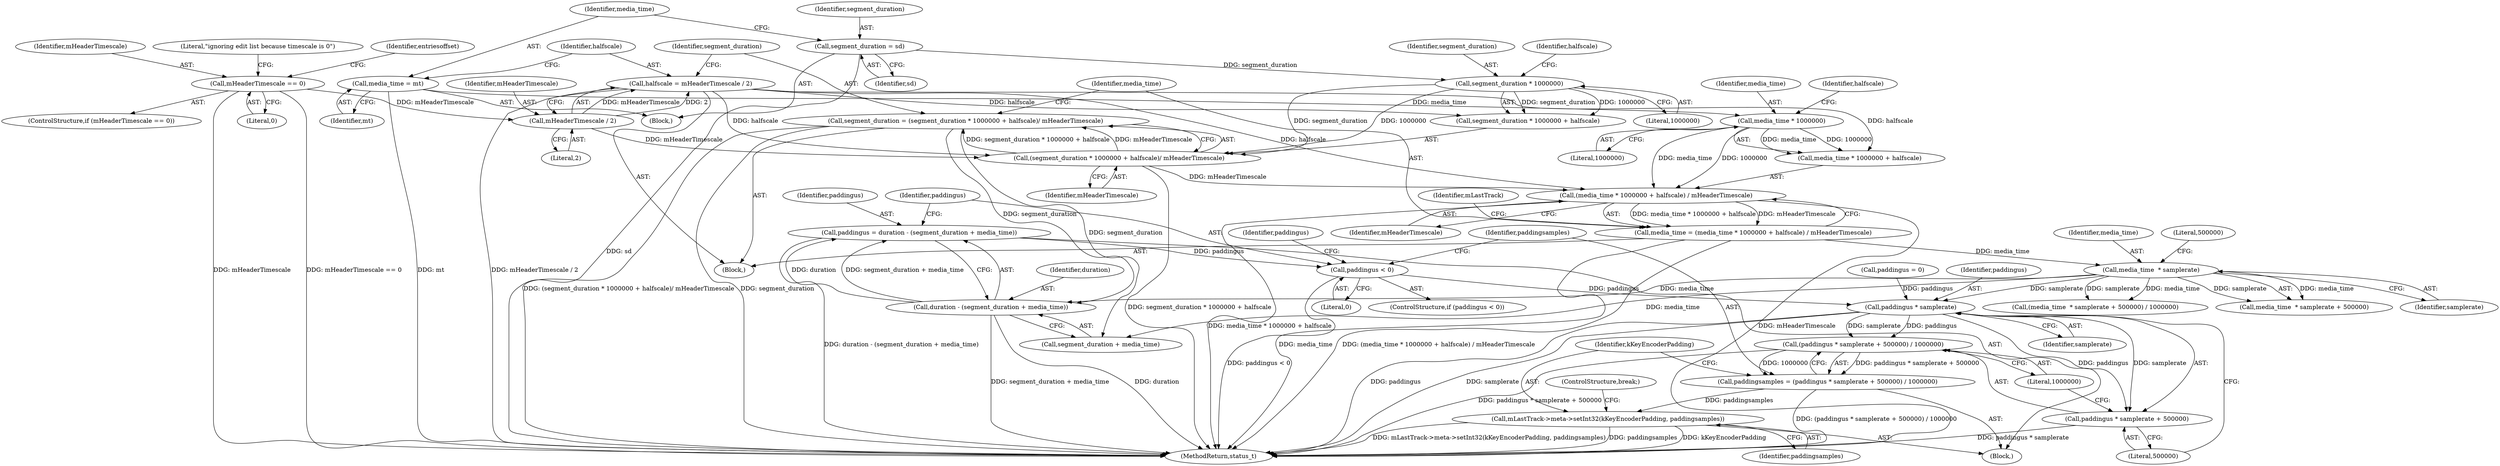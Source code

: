 digraph "0_Android_2674a7218eaa3c87f2ee26d26da5b9170e10f859@integer" {
"1000768" [label="(Call,paddingus = duration - (segment_duration + media_time))"];
"1000770" [label="(Call,duration - (segment_duration + media_time))"];
"1000717" [label="(Call,segment_duration = (segment_duration * 1000000 + halfscale)/ mHeaderTimescale)"];
"1000719" [label="(Call,(segment_duration * 1000000 + halfscale)/ mHeaderTimescale)"];
"1000721" [label="(Call,segment_duration * 1000000)"];
"1000701" [label="(Call,segment_duration = sd)"];
"1000712" [label="(Call,halfscale = mHeaderTimescale / 2)"];
"1000714" [label="(Call,mHeaderTimescale / 2)"];
"1000634" [label="(Call,mHeaderTimescale == 0)"];
"1000759" [label="(Call,media_time  * samplerate)"];
"1000726" [label="(Call,media_time = (media_time * 1000000 + halfscale) / mHeaderTimescale)"];
"1000728" [label="(Call,(media_time * 1000000 + halfscale) / mHeaderTimescale)"];
"1000730" [label="(Call,media_time * 1000000)"];
"1000704" [label="(Call,media_time = mt)"];
"1000776" [label="(Call,paddingus < 0)"];
"1000788" [label="(Call,paddingus * samplerate)"];
"1000786" [label="(Call,(paddingus * samplerate + 500000) / 1000000)"];
"1000784" [label="(Call,paddingsamples = (paddingus * samplerate + 500000) / 1000000)"];
"1000793" [label="(Call,mLastTrack->meta->setInt32(kKeyEncoderPadding, paddingsamples))"];
"1000787" [label="(Call,paddingus * samplerate + 500000)"];
"1000772" [label="(Call,segment_duration + media_time)"];
"1000791" [label="(Literal,500000)"];
"1000714" [label="(Call,mHeaderTimescale / 2)"];
"1000734" [label="(Identifier,mHeaderTimescale)"];
"1000721" [label="(Call,segment_duration * 1000000)"];
"1000758" [label="(Call,media_time  * samplerate + 500000)"];
"1000717" [label="(Call,segment_duration = (segment_duration * 1000000 + halfscale)/ mHeaderTimescale)"];
"1000796" [label="(ControlStructure,break;)"];
"1000784" [label="(Call,paddingsamples = (paddingus * samplerate + 500000) / 1000000)"];
"1000771" [label="(Identifier,duration)"];
"1000633" [label="(ControlStructure,if (mHeaderTimescale == 0))"];
"1002927" [label="(MethodReturn,status_t)"];
"1000739" [label="(Identifier,mLastTrack)"];
"1000718" [label="(Identifier,segment_duration)"];
"1000730" [label="(Call,media_time * 1000000)"];
"1000781" [label="(Identifier,paddingus)"];
"1000727" [label="(Identifier,media_time)"];
"1000760" [label="(Identifier,media_time)"];
"1000761" [label="(Identifier,samplerate)"];
"1000769" [label="(Identifier,paddingus)"];
"1000775" [label="(ControlStructure,if (paddingus < 0))"];
"1000701" [label="(Call,segment_duration = sd)"];
"1000729" [label="(Call,media_time * 1000000 + halfscale)"];
"1000733" [label="(Identifier,halfscale)"];
"1000719" [label="(Call,(segment_duration * 1000000 + halfscale)/ mHeaderTimescale)"];
"1000712" [label="(Call,halfscale = mHeaderTimescale / 2)"];
"1000636" [label="(Literal,0)"];
"1000716" [label="(Literal,2)"];
"1000787" [label="(Call,paddingus * samplerate + 500000)"];
"1000722" [label="(Identifier,segment_duration)"];
"1000789" [label="(Identifier,paddingus)"];
"1000777" [label="(Identifier,paddingus)"];
"1000792" [label="(Literal,1000000)"];
"1000726" [label="(Call,media_time = (media_time * 1000000 + halfscale) / mHeaderTimescale)"];
"1000795" [label="(Identifier,paddingsamples)"];
"1000724" [label="(Identifier,halfscale)"];
"1000776" [label="(Call,paddingus < 0)"];
"1000732" [label="(Literal,1000000)"];
"1000635" [label="(Identifier,mHeaderTimescale)"];
"1000706" [label="(Identifier,mt)"];
"1000753" [label="(Block,)"];
"1000725" [label="(Identifier,mHeaderTimescale)"];
"1000790" [label="(Identifier,samplerate)"];
"1000780" [label="(Call,paddingus = 0)"];
"1000679" [label="(Block,)"];
"1000713" [label="(Identifier,halfscale)"];
"1000723" [label="(Literal,1000000)"];
"1000634" [label="(Call,mHeaderTimescale == 0)"];
"1000762" [label="(Literal,500000)"];
"1000757" [label="(Call,(media_time  * samplerate + 500000) / 1000000)"];
"1000702" [label="(Identifier,segment_duration)"];
"1000788" [label="(Call,paddingus * samplerate)"];
"1000786" [label="(Call,(paddingus * samplerate + 500000) / 1000000)"];
"1000704" [label="(Call,media_time = mt)"];
"1000715" [label="(Identifier,mHeaderTimescale)"];
"1000639" [label="(Literal,\"ignoring edit list because timescale is 0\")"];
"1000768" [label="(Call,paddingus = duration - (segment_duration + media_time))"];
"1000778" [label="(Literal,0)"];
"1000705" [label="(Identifier,media_time)"];
"1000644" [label="(Identifier,entriesoffset)"];
"1000793" [label="(Call,mLastTrack->meta->setInt32(kKeyEncoderPadding, paddingsamples))"];
"1000731" [label="(Identifier,media_time)"];
"1000703" [label="(Identifier,sd)"];
"1000728" [label="(Call,(media_time * 1000000 + halfscale) / mHeaderTimescale)"];
"1000770" [label="(Call,duration - (segment_duration + media_time))"];
"1000759" [label="(Call,media_time  * samplerate)"];
"1000641" [label="(Block,)"];
"1000785" [label="(Identifier,paddingsamples)"];
"1000720" [label="(Call,segment_duration * 1000000 + halfscale)"];
"1000794" [label="(Identifier,kKeyEncoderPadding)"];
"1000768" -> "1000753"  [label="AST: "];
"1000768" -> "1000770"  [label="CFG: "];
"1000769" -> "1000768"  [label="AST: "];
"1000770" -> "1000768"  [label="AST: "];
"1000777" -> "1000768"  [label="CFG: "];
"1000768" -> "1002927"  [label="DDG: duration - (segment_duration + media_time)"];
"1000770" -> "1000768"  [label="DDG: duration"];
"1000770" -> "1000768"  [label="DDG: segment_duration + media_time"];
"1000768" -> "1000776"  [label="DDG: paddingus"];
"1000770" -> "1000772"  [label="CFG: "];
"1000771" -> "1000770"  [label="AST: "];
"1000772" -> "1000770"  [label="AST: "];
"1000770" -> "1002927"  [label="DDG: segment_duration + media_time"];
"1000770" -> "1002927"  [label="DDG: duration"];
"1000717" -> "1000770"  [label="DDG: segment_duration"];
"1000759" -> "1000770"  [label="DDG: media_time"];
"1000717" -> "1000641"  [label="AST: "];
"1000717" -> "1000719"  [label="CFG: "];
"1000718" -> "1000717"  [label="AST: "];
"1000719" -> "1000717"  [label="AST: "];
"1000727" -> "1000717"  [label="CFG: "];
"1000717" -> "1002927"  [label="DDG: (segment_duration * 1000000 + halfscale)/ mHeaderTimescale"];
"1000717" -> "1002927"  [label="DDG: segment_duration"];
"1000719" -> "1000717"  [label="DDG: segment_duration * 1000000 + halfscale"];
"1000719" -> "1000717"  [label="DDG: mHeaderTimescale"];
"1000717" -> "1000772"  [label="DDG: segment_duration"];
"1000719" -> "1000725"  [label="CFG: "];
"1000720" -> "1000719"  [label="AST: "];
"1000725" -> "1000719"  [label="AST: "];
"1000719" -> "1002927"  [label="DDG: segment_duration * 1000000 + halfscale"];
"1000721" -> "1000719"  [label="DDG: segment_duration"];
"1000721" -> "1000719"  [label="DDG: 1000000"];
"1000712" -> "1000719"  [label="DDG: halfscale"];
"1000714" -> "1000719"  [label="DDG: mHeaderTimescale"];
"1000719" -> "1000728"  [label="DDG: mHeaderTimescale"];
"1000721" -> "1000720"  [label="AST: "];
"1000721" -> "1000723"  [label="CFG: "];
"1000722" -> "1000721"  [label="AST: "];
"1000723" -> "1000721"  [label="AST: "];
"1000724" -> "1000721"  [label="CFG: "];
"1000721" -> "1000720"  [label="DDG: segment_duration"];
"1000721" -> "1000720"  [label="DDG: 1000000"];
"1000701" -> "1000721"  [label="DDG: segment_duration"];
"1000701" -> "1000679"  [label="AST: "];
"1000701" -> "1000703"  [label="CFG: "];
"1000702" -> "1000701"  [label="AST: "];
"1000703" -> "1000701"  [label="AST: "];
"1000705" -> "1000701"  [label="CFG: "];
"1000701" -> "1002927"  [label="DDG: sd"];
"1000712" -> "1000641"  [label="AST: "];
"1000712" -> "1000714"  [label="CFG: "];
"1000713" -> "1000712"  [label="AST: "];
"1000714" -> "1000712"  [label="AST: "];
"1000718" -> "1000712"  [label="CFG: "];
"1000712" -> "1002927"  [label="DDG: mHeaderTimescale / 2"];
"1000714" -> "1000712"  [label="DDG: mHeaderTimescale"];
"1000714" -> "1000712"  [label="DDG: 2"];
"1000712" -> "1000720"  [label="DDG: halfscale"];
"1000712" -> "1000728"  [label="DDG: halfscale"];
"1000712" -> "1000729"  [label="DDG: halfscale"];
"1000714" -> "1000716"  [label="CFG: "];
"1000715" -> "1000714"  [label="AST: "];
"1000716" -> "1000714"  [label="AST: "];
"1000634" -> "1000714"  [label="DDG: mHeaderTimescale"];
"1000634" -> "1000633"  [label="AST: "];
"1000634" -> "1000636"  [label="CFG: "];
"1000635" -> "1000634"  [label="AST: "];
"1000636" -> "1000634"  [label="AST: "];
"1000639" -> "1000634"  [label="CFG: "];
"1000644" -> "1000634"  [label="CFG: "];
"1000634" -> "1002927"  [label="DDG: mHeaderTimescale"];
"1000634" -> "1002927"  [label="DDG: mHeaderTimescale == 0"];
"1000759" -> "1000758"  [label="AST: "];
"1000759" -> "1000761"  [label="CFG: "];
"1000760" -> "1000759"  [label="AST: "];
"1000761" -> "1000759"  [label="AST: "];
"1000762" -> "1000759"  [label="CFG: "];
"1000759" -> "1000757"  [label="DDG: media_time"];
"1000759" -> "1000757"  [label="DDG: samplerate"];
"1000759" -> "1000758"  [label="DDG: media_time"];
"1000759" -> "1000758"  [label="DDG: samplerate"];
"1000726" -> "1000759"  [label="DDG: media_time"];
"1000759" -> "1000772"  [label="DDG: media_time"];
"1000759" -> "1000788"  [label="DDG: samplerate"];
"1000726" -> "1000641"  [label="AST: "];
"1000726" -> "1000728"  [label="CFG: "];
"1000727" -> "1000726"  [label="AST: "];
"1000728" -> "1000726"  [label="AST: "];
"1000739" -> "1000726"  [label="CFG: "];
"1000726" -> "1002927"  [label="DDG: media_time"];
"1000726" -> "1002927"  [label="DDG: (media_time * 1000000 + halfscale) / mHeaderTimescale"];
"1000728" -> "1000726"  [label="DDG: media_time * 1000000 + halfscale"];
"1000728" -> "1000726"  [label="DDG: mHeaderTimescale"];
"1000728" -> "1000734"  [label="CFG: "];
"1000729" -> "1000728"  [label="AST: "];
"1000734" -> "1000728"  [label="AST: "];
"1000728" -> "1002927"  [label="DDG: mHeaderTimescale"];
"1000728" -> "1002927"  [label="DDG: media_time * 1000000 + halfscale"];
"1000730" -> "1000728"  [label="DDG: media_time"];
"1000730" -> "1000728"  [label="DDG: 1000000"];
"1000730" -> "1000729"  [label="AST: "];
"1000730" -> "1000732"  [label="CFG: "];
"1000731" -> "1000730"  [label="AST: "];
"1000732" -> "1000730"  [label="AST: "];
"1000733" -> "1000730"  [label="CFG: "];
"1000730" -> "1000729"  [label="DDG: media_time"];
"1000730" -> "1000729"  [label="DDG: 1000000"];
"1000704" -> "1000730"  [label="DDG: media_time"];
"1000704" -> "1000679"  [label="AST: "];
"1000704" -> "1000706"  [label="CFG: "];
"1000705" -> "1000704"  [label="AST: "];
"1000706" -> "1000704"  [label="AST: "];
"1000713" -> "1000704"  [label="CFG: "];
"1000704" -> "1002927"  [label="DDG: mt"];
"1000776" -> "1000775"  [label="AST: "];
"1000776" -> "1000778"  [label="CFG: "];
"1000777" -> "1000776"  [label="AST: "];
"1000778" -> "1000776"  [label="AST: "];
"1000781" -> "1000776"  [label="CFG: "];
"1000785" -> "1000776"  [label="CFG: "];
"1000776" -> "1002927"  [label="DDG: paddingus < 0"];
"1000776" -> "1000788"  [label="DDG: paddingus"];
"1000788" -> "1000787"  [label="AST: "];
"1000788" -> "1000790"  [label="CFG: "];
"1000789" -> "1000788"  [label="AST: "];
"1000790" -> "1000788"  [label="AST: "];
"1000791" -> "1000788"  [label="CFG: "];
"1000788" -> "1002927"  [label="DDG: paddingus"];
"1000788" -> "1002927"  [label="DDG: samplerate"];
"1000788" -> "1000786"  [label="DDG: paddingus"];
"1000788" -> "1000786"  [label="DDG: samplerate"];
"1000788" -> "1000787"  [label="DDG: paddingus"];
"1000788" -> "1000787"  [label="DDG: samplerate"];
"1000780" -> "1000788"  [label="DDG: paddingus"];
"1000786" -> "1000784"  [label="AST: "];
"1000786" -> "1000792"  [label="CFG: "];
"1000787" -> "1000786"  [label="AST: "];
"1000792" -> "1000786"  [label="AST: "];
"1000784" -> "1000786"  [label="CFG: "];
"1000786" -> "1002927"  [label="DDG: paddingus * samplerate + 500000"];
"1000786" -> "1000784"  [label="DDG: paddingus * samplerate + 500000"];
"1000786" -> "1000784"  [label="DDG: 1000000"];
"1000784" -> "1000753"  [label="AST: "];
"1000785" -> "1000784"  [label="AST: "];
"1000794" -> "1000784"  [label="CFG: "];
"1000784" -> "1002927"  [label="DDG: (paddingus * samplerate + 500000) / 1000000"];
"1000784" -> "1000793"  [label="DDG: paddingsamples"];
"1000793" -> "1000753"  [label="AST: "];
"1000793" -> "1000795"  [label="CFG: "];
"1000794" -> "1000793"  [label="AST: "];
"1000795" -> "1000793"  [label="AST: "];
"1000796" -> "1000793"  [label="CFG: "];
"1000793" -> "1002927"  [label="DDG: mLastTrack->meta->setInt32(kKeyEncoderPadding, paddingsamples)"];
"1000793" -> "1002927"  [label="DDG: paddingsamples"];
"1000793" -> "1002927"  [label="DDG: kKeyEncoderPadding"];
"1000787" -> "1000791"  [label="CFG: "];
"1000791" -> "1000787"  [label="AST: "];
"1000792" -> "1000787"  [label="CFG: "];
"1000787" -> "1002927"  [label="DDG: paddingus * samplerate"];
}
